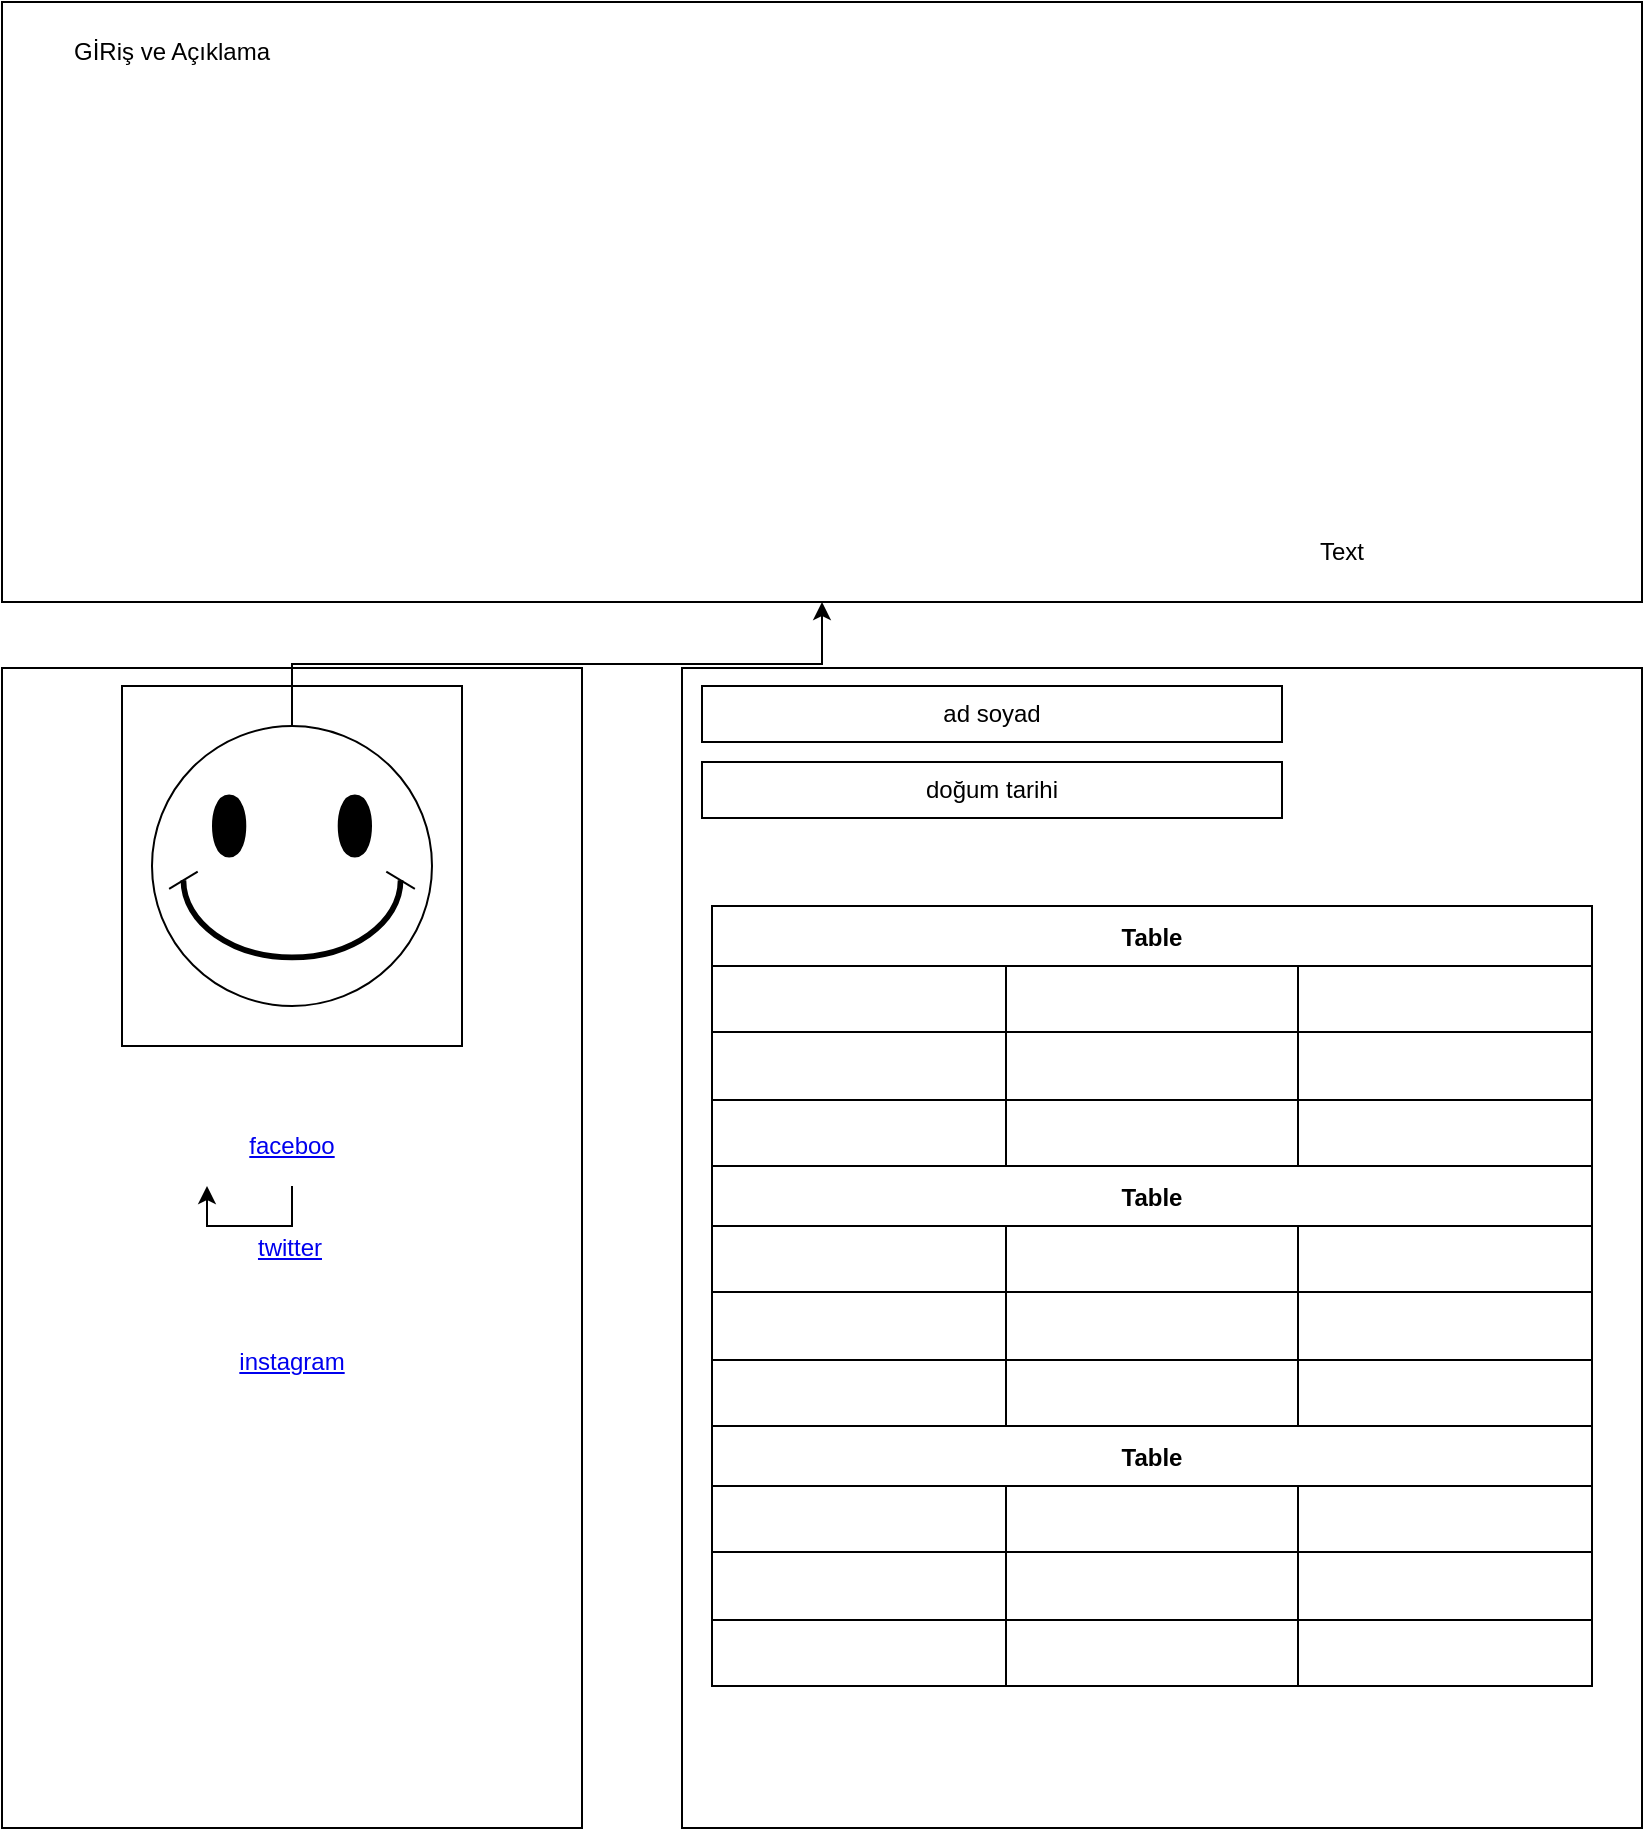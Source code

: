<mxfile version="20.5.1" type="github">
  <diagram id="vFNddPMO8p8sk4ZIywLd" name="Sayfa -1">
    <mxGraphModel dx="1422" dy="737" grid="1" gridSize="10" guides="1" tooltips="1" connect="1" arrows="1" fold="1" page="1" pageScale="1" pageWidth="827" pageHeight="1169" math="0" shadow="0">
      <root>
        <mxCell id="0" />
        <mxCell id="1" parent="0" />
        <mxCell id="B95IpSkSdE0SPKmWyfJy-22" value="" style="rounded=0;whiteSpace=wrap;html=1;direction=south;" parent="1" vertex="1">
          <mxGeometry y="343" width="290" height="580" as="geometry" />
        </mxCell>
        <mxCell id="B95IpSkSdE0SPKmWyfJy-23" value="" style="rounded=0;whiteSpace=wrap;html=1;" parent="1" vertex="1">
          <mxGeometry y="10" width="820" height="300" as="geometry" />
        </mxCell>
        <mxCell id="B95IpSkSdE0SPKmWyfJy-24" value="" style="rounded=0;whiteSpace=wrap;html=1;" parent="1" vertex="1">
          <mxGeometry x="60" y="352" width="170" height="180" as="geometry" />
        </mxCell>
        <mxCell id="B95IpSkSdE0SPKmWyfJy-26" value="" style="rounded=0;whiteSpace=wrap;html=1;flipH=1;flipV=1;direction=south;" parent="1" vertex="1">
          <mxGeometry x="340" y="343" width="480" height="580" as="geometry" />
        </mxCell>
        <mxCell id="B95IpSkSdE0SPKmWyfJy-27" value="Table" style="shape=table;startSize=30;container=1;collapsible=0;childLayout=tableLayout;fontStyle=1;align=center;" parent="1" vertex="1">
          <mxGeometry x="355" y="462" width="440" height="130" as="geometry" />
        </mxCell>
        <mxCell id="B95IpSkSdE0SPKmWyfJy-28" value="" style="shape=tableRow;horizontal=0;startSize=0;swimlaneHead=0;swimlaneBody=0;top=0;left=0;bottom=0;right=0;collapsible=0;dropTarget=0;fillColor=none;points=[[0,0.5],[1,0.5]];portConstraint=eastwest;" parent="B95IpSkSdE0SPKmWyfJy-27" vertex="1">
          <mxGeometry y="30" width="440" height="33" as="geometry" />
        </mxCell>
        <mxCell id="B95IpSkSdE0SPKmWyfJy-29" value="" style="shape=partialRectangle;html=1;whiteSpace=wrap;connectable=0;fillColor=none;top=0;left=0;bottom=0;right=0;overflow=hidden;" parent="B95IpSkSdE0SPKmWyfJy-28" vertex="1">
          <mxGeometry width="147" height="33" as="geometry">
            <mxRectangle width="147" height="33" as="alternateBounds" />
          </mxGeometry>
        </mxCell>
        <mxCell id="B95IpSkSdE0SPKmWyfJy-30" value="" style="shape=partialRectangle;html=1;whiteSpace=wrap;connectable=0;fillColor=none;top=0;left=0;bottom=0;right=0;overflow=hidden;" parent="B95IpSkSdE0SPKmWyfJy-28" vertex="1">
          <mxGeometry x="147" width="146" height="33" as="geometry">
            <mxRectangle width="146" height="33" as="alternateBounds" />
          </mxGeometry>
        </mxCell>
        <mxCell id="B95IpSkSdE0SPKmWyfJy-31" value="" style="shape=partialRectangle;html=1;whiteSpace=wrap;connectable=0;fillColor=none;top=0;left=0;bottom=0;right=0;overflow=hidden;" parent="B95IpSkSdE0SPKmWyfJy-28" vertex="1">
          <mxGeometry x="293" width="147" height="33" as="geometry">
            <mxRectangle width="147" height="33" as="alternateBounds" />
          </mxGeometry>
        </mxCell>
        <mxCell id="B95IpSkSdE0SPKmWyfJy-32" value="" style="shape=tableRow;horizontal=0;startSize=0;swimlaneHead=0;swimlaneBody=0;top=0;left=0;bottom=0;right=0;collapsible=0;dropTarget=0;fillColor=none;points=[[0,0.5],[1,0.5]];portConstraint=eastwest;" parent="B95IpSkSdE0SPKmWyfJy-27" vertex="1">
          <mxGeometry y="63" width="440" height="34" as="geometry" />
        </mxCell>
        <mxCell id="B95IpSkSdE0SPKmWyfJy-33" value="" style="shape=partialRectangle;html=1;whiteSpace=wrap;connectable=0;fillColor=none;top=0;left=0;bottom=0;right=0;overflow=hidden;" parent="B95IpSkSdE0SPKmWyfJy-32" vertex="1">
          <mxGeometry width="147" height="34" as="geometry">
            <mxRectangle width="147" height="34" as="alternateBounds" />
          </mxGeometry>
        </mxCell>
        <mxCell id="B95IpSkSdE0SPKmWyfJy-34" value="" style="shape=partialRectangle;html=1;whiteSpace=wrap;connectable=0;fillColor=none;top=0;left=0;bottom=0;right=0;overflow=hidden;" parent="B95IpSkSdE0SPKmWyfJy-32" vertex="1">
          <mxGeometry x="147" width="146" height="34" as="geometry">
            <mxRectangle width="146" height="34" as="alternateBounds" />
          </mxGeometry>
        </mxCell>
        <mxCell id="B95IpSkSdE0SPKmWyfJy-35" value="" style="shape=partialRectangle;html=1;whiteSpace=wrap;connectable=0;fillColor=none;top=0;left=0;bottom=0;right=0;overflow=hidden;" parent="B95IpSkSdE0SPKmWyfJy-32" vertex="1">
          <mxGeometry x="293" width="147" height="34" as="geometry">
            <mxRectangle width="147" height="34" as="alternateBounds" />
          </mxGeometry>
        </mxCell>
        <mxCell id="B95IpSkSdE0SPKmWyfJy-36" value="" style="shape=tableRow;horizontal=0;startSize=0;swimlaneHead=0;swimlaneBody=0;top=0;left=0;bottom=0;right=0;collapsible=0;dropTarget=0;fillColor=none;points=[[0,0.5],[1,0.5]];portConstraint=eastwest;" parent="B95IpSkSdE0SPKmWyfJy-27" vertex="1">
          <mxGeometry y="97" width="440" height="33" as="geometry" />
        </mxCell>
        <mxCell id="B95IpSkSdE0SPKmWyfJy-37" value="" style="shape=partialRectangle;html=1;whiteSpace=wrap;connectable=0;fillColor=none;top=0;left=0;bottom=0;right=0;overflow=hidden;" parent="B95IpSkSdE0SPKmWyfJy-36" vertex="1">
          <mxGeometry width="147" height="33" as="geometry">
            <mxRectangle width="147" height="33" as="alternateBounds" />
          </mxGeometry>
        </mxCell>
        <mxCell id="B95IpSkSdE0SPKmWyfJy-38" value="" style="shape=partialRectangle;html=1;whiteSpace=wrap;connectable=0;fillColor=none;top=0;left=0;bottom=0;right=0;overflow=hidden;" parent="B95IpSkSdE0SPKmWyfJy-36" vertex="1">
          <mxGeometry x="147" width="146" height="33" as="geometry">
            <mxRectangle width="146" height="33" as="alternateBounds" />
          </mxGeometry>
        </mxCell>
        <mxCell id="B95IpSkSdE0SPKmWyfJy-39" value="" style="shape=partialRectangle;html=1;whiteSpace=wrap;connectable=0;fillColor=none;top=0;left=0;bottom=0;right=0;overflow=hidden;" parent="B95IpSkSdE0SPKmWyfJy-36" vertex="1">
          <mxGeometry x="293" width="147" height="33" as="geometry">
            <mxRectangle width="147" height="33" as="alternateBounds" />
          </mxGeometry>
        </mxCell>
        <mxCell id="B95IpSkSdE0SPKmWyfJy-40" value="Table" style="shape=table;startSize=30;container=1;collapsible=0;childLayout=tableLayout;fontStyle=1;align=center;" parent="1" vertex="1">
          <mxGeometry x="355" y="592" width="440" height="130" as="geometry" />
        </mxCell>
        <mxCell id="B95IpSkSdE0SPKmWyfJy-41" value="" style="shape=tableRow;horizontal=0;startSize=0;swimlaneHead=0;swimlaneBody=0;top=0;left=0;bottom=0;right=0;collapsible=0;dropTarget=0;fillColor=none;points=[[0,0.5],[1,0.5]];portConstraint=eastwest;" parent="B95IpSkSdE0SPKmWyfJy-40" vertex="1">
          <mxGeometry y="30" width="440" height="33" as="geometry" />
        </mxCell>
        <mxCell id="B95IpSkSdE0SPKmWyfJy-42" value="" style="shape=partialRectangle;html=1;whiteSpace=wrap;connectable=0;fillColor=none;top=0;left=0;bottom=0;right=0;overflow=hidden;" parent="B95IpSkSdE0SPKmWyfJy-41" vertex="1">
          <mxGeometry width="147" height="33" as="geometry">
            <mxRectangle width="147" height="33" as="alternateBounds" />
          </mxGeometry>
        </mxCell>
        <mxCell id="B95IpSkSdE0SPKmWyfJy-43" value="" style="shape=partialRectangle;html=1;whiteSpace=wrap;connectable=0;fillColor=none;top=0;left=0;bottom=0;right=0;overflow=hidden;" parent="B95IpSkSdE0SPKmWyfJy-41" vertex="1">
          <mxGeometry x="147" width="146" height="33" as="geometry">
            <mxRectangle width="146" height="33" as="alternateBounds" />
          </mxGeometry>
        </mxCell>
        <mxCell id="B95IpSkSdE0SPKmWyfJy-44" value="" style="shape=partialRectangle;html=1;whiteSpace=wrap;connectable=0;fillColor=none;top=0;left=0;bottom=0;right=0;overflow=hidden;" parent="B95IpSkSdE0SPKmWyfJy-41" vertex="1">
          <mxGeometry x="293" width="147" height="33" as="geometry">
            <mxRectangle width="147" height="33" as="alternateBounds" />
          </mxGeometry>
        </mxCell>
        <mxCell id="B95IpSkSdE0SPKmWyfJy-45" value="" style="shape=tableRow;horizontal=0;startSize=0;swimlaneHead=0;swimlaneBody=0;top=0;left=0;bottom=0;right=0;collapsible=0;dropTarget=0;fillColor=none;points=[[0,0.5],[1,0.5]];portConstraint=eastwest;" parent="B95IpSkSdE0SPKmWyfJy-40" vertex="1">
          <mxGeometry y="63" width="440" height="34" as="geometry" />
        </mxCell>
        <mxCell id="B95IpSkSdE0SPKmWyfJy-46" value="" style="shape=partialRectangle;html=1;whiteSpace=wrap;connectable=0;fillColor=none;top=0;left=0;bottom=0;right=0;overflow=hidden;" parent="B95IpSkSdE0SPKmWyfJy-45" vertex="1">
          <mxGeometry width="147" height="34" as="geometry">
            <mxRectangle width="147" height="34" as="alternateBounds" />
          </mxGeometry>
        </mxCell>
        <mxCell id="B95IpSkSdE0SPKmWyfJy-47" value="" style="shape=partialRectangle;html=1;whiteSpace=wrap;connectable=0;fillColor=none;top=0;left=0;bottom=0;right=0;overflow=hidden;" parent="B95IpSkSdE0SPKmWyfJy-45" vertex="1">
          <mxGeometry x="147" width="146" height="34" as="geometry">
            <mxRectangle width="146" height="34" as="alternateBounds" />
          </mxGeometry>
        </mxCell>
        <mxCell id="B95IpSkSdE0SPKmWyfJy-48" value="" style="shape=partialRectangle;html=1;whiteSpace=wrap;connectable=0;fillColor=none;top=0;left=0;bottom=0;right=0;overflow=hidden;" parent="B95IpSkSdE0SPKmWyfJy-45" vertex="1">
          <mxGeometry x="293" width="147" height="34" as="geometry">
            <mxRectangle width="147" height="34" as="alternateBounds" />
          </mxGeometry>
        </mxCell>
        <mxCell id="B95IpSkSdE0SPKmWyfJy-49" value="" style="shape=tableRow;horizontal=0;startSize=0;swimlaneHead=0;swimlaneBody=0;top=0;left=0;bottom=0;right=0;collapsible=0;dropTarget=0;fillColor=none;points=[[0,0.5],[1,0.5]];portConstraint=eastwest;" parent="B95IpSkSdE0SPKmWyfJy-40" vertex="1">
          <mxGeometry y="97" width="440" height="33" as="geometry" />
        </mxCell>
        <mxCell id="B95IpSkSdE0SPKmWyfJy-50" value="" style="shape=partialRectangle;html=1;whiteSpace=wrap;connectable=0;fillColor=none;top=0;left=0;bottom=0;right=0;overflow=hidden;" parent="B95IpSkSdE0SPKmWyfJy-49" vertex="1">
          <mxGeometry width="147" height="33" as="geometry">
            <mxRectangle width="147" height="33" as="alternateBounds" />
          </mxGeometry>
        </mxCell>
        <mxCell id="B95IpSkSdE0SPKmWyfJy-51" value="" style="shape=partialRectangle;html=1;whiteSpace=wrap;connectable=0;fillColor=none;top=0;left=0;bottom=0;right=0;overflow=hidden;" parent="B95IpSkSdE0SPKmWyfJy-49" vertex="1">
          <mxGeometry x="147" width="146" height="33" as="geometry">
            <mxRectangle width="146" height="33" as="alternateBounds" />
          </mxGeometry>
        </mxCell>
        <mxCell id="B95IpSkSdE0SPKmWyfJy-52" value="" style="shape=partialRectangle;html=1;whiteSpace=wrap;connectable=0;fillColor=none;top=0;left=0;bottom=0;right=0;overflow=hidden;" parent="B95IpSkSdE0SPKmWyfJy-49" vertex="1">
          <mxGeometry x="293" width="147" height="33" as="geometry">
            <mxRectangle width="147" height="33" as="alternateBounds" />
          </mxGeometry>
        </mxCell>
        <mxCell id="B95IpSkSdE0SPKmWyfJy-53" value="Table" style="shape=table;startSize=30;container=1;collapsible=0;childLayout=tableLayout;fontStyle=1;align=center;" parent="1" vertex="1">
          <mxGeometry x="355" y="722" width="440" height="130" as="geometry" />
        </mxCell>
        <mxCell id="B95IpSkSdE0SPKmWyfJy-54" value="" style="shape=tableRow;horizontal=0;startSize=0;swimlaneHead=0;swimlaneBody=0;top=0;left=0;bottom=0;right=0;collapsible=0;dropTarget=0;fillColor=none;points=[[0,0.5],[1,0.5]];portConstraint=eastwest;" parent="B95IpSkSdE0SPKmWyfJy-53" vertex="1">
          <mxGeometry y="30" width="440" height="33" as="geometry" />
        </mxCell>
        <mxCell id="B95IpSkSdE0SPKmWyfJy-55" value="" style="shape=partialRectangle;html=1;whiteSpace=wrap;connectable=0;fillColor=none;top=0;left=0;bottom=0;right=0;overflow=hidden;" parent="B95IpSkSdE0SPKmWyfJy-54" vertex="1">
          <mxGeometry width="147" height="33" as="geometry">
            <mxRectangle width="147" height="33" as="alternateBounds" />
          </mxGeometry>
        </mxCell>
        <mxCell id="B95IpSkSdE0SPKmWyfJy-56" value="" style="shape=partialRectangle;html=1;whiteSpace=wrap;connectable=0;fillColor=none;top=0;left=0;bottom=0;right=0;overflow=hidden;" parent="B95IpSkSdE0SPKmWyfJy-54" vertex="1">
          <mxGeometry x="147" width="146" height="33" as="geometry">
            <mxRectangle width="146" height="33" as="alternateBounds" />
          </mxGeometry>
        </mxCell>
        <mxCell id="B95IpSkSdE0SPKmWyfJy-57" value="" style="shape=partialRectangle;html=1;whiteSpace=wrap;connectable=0;fillColor=none;top=0;left=0;bottom=0;right=0;overflow=hidden;" parent="B95IpSkSdE0SPKmWyfJy-54" vertex="1">
          <mxGeometry x="293" width="147" height="33" as="geometry">
            <mxRectangle width="147" height="33" as="alternateBounds" />
          </mxGeometry>
        </mxCell>
        <mxCell id="B95IpSkSdE0SPKmWyfJy-58" value="" style="shape=tableRow;horizontal=0;startSize=0;swimlaneHead=0;swimlaneBody=0;top=0;left=0;bottom=0;right=0;collapsible=0;dropTarget=0;fillColor=none;points=[[0,0.5],[1,0.5]];portConstraint=eastwest;" parent="B95IpSkSdE0SPKmWyfJy-53" vertex="1">
          <mxGeometry y="63" width="440" height="34" as="geometry" />
        </mxCell>
        <mxCell id="B95IpSkSdE0SPKmWyfJy-59" value="" style="shape=partialRectangle;html=1;whiteSpace=wrap;connectable=0;fillColor=none;top=0;left=0;bottom=0;right=0;overflow=hidden;" parent="B95IpSkSdE0SPKmWyfJy-58" vertex="1">
          <mxGeometry width="147" height="34" as="geometry">
            <mxRectangle width="147" height="34" as="alternateBounds" />
          </mxGeometry>
        </mxCell>
        <mxCell id="B95IpSkSdE0SPKmWyfJy-60" value="" style="shape=partialRectangle;html=1;whiteSpace=wrap;connectable=0;fillColor=none;top=0;left=0;bottom=0;right=0;overflow=hidden;" parent="B95IpSkSdE0SPKmWyfJy-58" vertex="1">
          <mxGeometry x="147" width="146" height="34" as="geometry">
            <mxRectangle width="146" height="34" as="alternateBounds" />
          </mxGeometry>
        </mxCell>
        <mxCell id="B95IpSkSdE0SPKmWyfJy-61" value="" style="shape=partialRectangle;html=1;whiteSpace=wrap;connectable=0;fillColor=none;top=0;left=0;bottom=0;right=0;overflow=hidden;" parent="B95IpSkSdE0SPKmWyfJy-58" vertex="1">
          <mxGeometry x="293" width="147" height="34" as="geometry">
            <mxRectangle width="147" height="34" as="alternateBounds" />
          </mxGeometry>
        </mxCell>
        <mxCell id="B95IpSkSdE0SPKmWyfJy-62" value="" style="shape=tableRow;horizontal=0;startSize=0;swimlaneHead=0;swimlaneBody=0;top=0;left=0;bottom=0;right=0;collapsible=0;dropTarget=0;fillColor=none;points=[[0,0.5],[1,0.5]];portConstraint=eastwest;" parent="B95IpSkSdE0SPKmWyfJy-53" vertex="1">
          <mxGeometry y="97" width="440" height="33" as="geometry" />
        </mxCell>
        <mxCell id="B95IpSkSdE0SPKmWyfJy-63" value="" style="shape=partialRectangle;html=1;whiteSpace=wrap;connectable=0;fillColor=none;top=0;left=0;bottom=0;right=0;overflow=hidden;" parent="B95IpSkSdE0SPKmWyfJy-62" vertex="1">
          <mxGeometry width="147" height="33" as="geometry">
            <mxRectangle width="147" height="33" as="alternateBounds" />
          </mxGeometry>
        </mxCell>
        <mxCell id="B95IpSkSdE0SPKmWyfJy-64" value="" style="shape=partialRectangle;html=1;whiteSpace=wrap;connectable=0;fillColor=none;top=0;left=0;bottom=0;right=0;overflow=hidden;" parent="B95IpSkSdE0SPKmWyfJy-62" vertex="1">
          <mxGeometry x="147" width="146" height="33" as="geometry">
            <mxRectangle width="146" height="33" as="alternateBounds" />
          </mxGeometry>
        </mxCell>
        <mxCell id="B95IpSkSdE0SPKmWyfJy-65" value="" style="shape=partialRectangle;html=1;whiteSpace=wrap;connectable=0;fillColor=none;top=0;left=0;bottom=0;right=0;overflow=hidden;" parent="B95IpSkSdE0SPKmWyfJy-62" vertex="1">
          <mxGeometry x="293" width="147" height="33" as="geometry">
            <mxRectangle width="147" height="33" as="alternateBounds" />
          </mxGeometry>
        </mxCell>
        <mxCell id="B95IpSkSdE0SPKmWyfJy-67" value="" style="edgeStyle=orthogonalEdgeStyle;rounded=0;orthogonalLoop=1;jettySize=auto;html=1;" parent="1" source="B95IpSkSdE0SPKmWyfJy-66" target="B95IpSkSdE0SPKmWyfJy-23" edge="1">
          <mxGeometry relative="1" as="geometry" />
        </mxCell>
        <mxCell id="B95IpSkSdE0SPKmWyfJy-66" value="" style="verticalLabelPosition=bottom;verticalAlign=top;html=1;shape=mxgraph.basic.smiley" parent="1" vertex="1">
          <mxGeometry x="75" y="372" width="140" height="140" as="geometry" />
        </mxCell>
        <UserObject label="faceboo" link="https://www.draw.io" id="B95IpSkSdE0SPKmWyfJy-68">
          <mxCell style="text;html=1;strokeColor=none;fillColor=none;whiteSpace=wrap;align=center;verticalAlign=middle;fontColor=#0000EE;fontStyle=4;" parent="1" vertex="1">
            <mxGeometry x="60" y="562" width="170" height="40" as="geometry" />
          </mxCell>
        </UserObject>
        <mxCell id="B95IpSkSdE0SPKmWyfJy-69" style="edgeStyle=orthogonalEdgeStyle;rounded=0;orthogonalLoop=1;jettySize=auto;html=1;exitX=0.5;exitY=1;exitDx=0;exitDy=0;entryX=0.25;entryY=1;entryDx=0;entryDy=0;" parent="1" source="B95IpSkSdE0SPKmWyfJy-68" target="B95IpSkSdE0SPKmWyfJy-68" edge="1">
          <mxGeometry relative="1" as="geometry" />
        </mxCell>
        <UserObject label="twitter" id="B95IpSkSdE0SPKmWyfJy-70">
          <mxCell style="text;html=1;strokeColor=none;fillColor=none;whiteSpace=wrap;align=center;verticalAlign=middle;fontColor=#0000EE;fontStyle=4;" parent="1" vertex="1">
            <mxGeometry x="59" y="613" width="170" height="40" as="geometry" />
          </mxCell>
        </UserObject>
        <mxCell id="GDhhLXaS25-oMnHABVUD-1" value="GİRiş ve Açıklama" style="text;html=1;strokeColor=none;fillColor=none;align=center;verticalAlign=middle;whiteSpace=wrap;rounded=0;" vertex="1" parent="1">
          <mxGeometry x="10" y="20" width="150" height="30" as="geometry" />
        </mxCell>
        <mxCell id="GDhhLXaS25-oMnHABVUD-2" value="Text" style="text;html=1;strokeColor=none;fillColor=none;align=center;verticalAlign=middle;whiteSpace=wrap;rounded=0;" vertex="1" parent="1">
          <mxGeometry x="640" y="270" width="60" height="30" as="geometry" />
        </mxCell>
        <UserObject label="instagram" id="GDhhLXaS25-oMnHABVUD-3">
          <mxCell style="text;html=1;strokeColor=none;fillColor=none;whiteSpace=wrap;align=center;verticalAlign=middle;fontColor=#0000EE;fontStyle=4;" vertex="1" parent="1">
            <mxGeometry x="60" y="670" width="170" height="40" as="geometry" />
          </mxCell>
        </UserObject>
        <mxCell id="GDhhLXaS25-oMnHABVUD-4" value="ad soyad" style="rounded=0;whiteSpace=wrap;html=1;" vertex="1" parent="1">
          <mxGeometry x="350" y="352" width="290" height="28" as="geometry" />
        </mxCell>
        <mxCell id="GDhhLXaS25-oMnHABVUD-5" value="doğum tarihi" style="rounded=0;whiteSpace=wrap;html=1;" vertex="1" parent="1">
          <mxGeometry x="350" y="390" width="290" height="28" as="geometry" />
        </mxCell>
      </root>
    </mxGraphModel>
  </diagram>
</mxfile>
